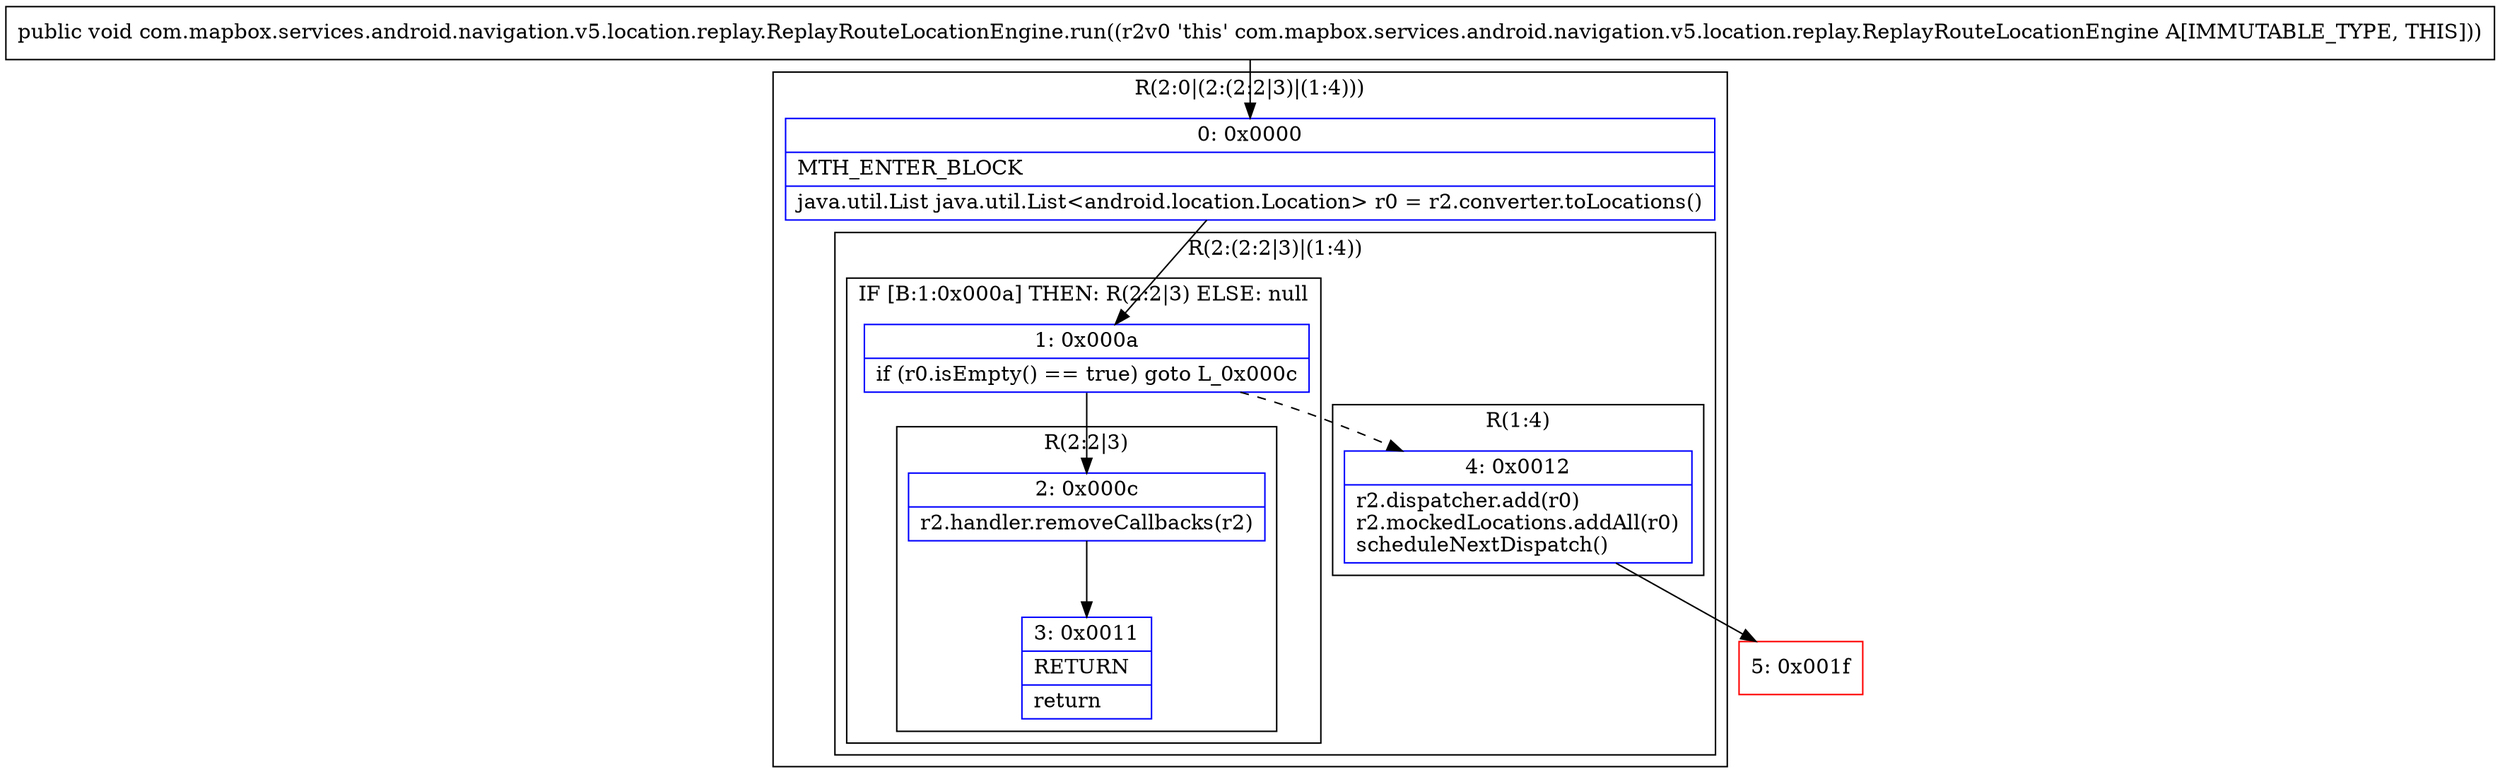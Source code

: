 digraph "CFG forcom.mapbox.services.android.navigation.v5.location.replay.ReplayRouteLocationEngine.run()V" {
subgraph cluster_Region_1304029768 {
label = "R(2:0|(2:(2:2|3)|(1:4)))";
node [shape=record,color=blue];
Node_0 [shape=record,label="{0\:\ 0x0000|MTH_ENTER_BLOCK\l|java.util.List java.util.List\<android.location.Location\> r0 = r2.converter.toLocations()\l}"];
subgraph cluster_Region_422820755 {
label = "R(2:(2:2|3)|(1:4))";
node [shape=record,color=blue];
subgraph cluster_IfRegion_510076078 {
label = "IF [B:1:0x000a] THEN: R(2:2|3) ELSE: null";
node [shape=record,color=blue];
Node_1 [shape=record,label="{1\:\ 0x000a|if (r0.isEmpty() == true) goto L_0x000c\l}"];
subgraph cluster_Region_1735593777 {
label = "R(2:2|3)";
node [shape=record,color=blue];
Node_2 [shape=record,label="{2\:\ 0x000c|r2.handler.removeCallbacks(r2)\l}"];
Node_3 [shape=record,label="{3\:\ 0x0011|RETURN\l|return\l}"];
}
}
subgraph cluster_Region_463992467 {
label = "R(1:4)";
node [shape=record,color=blue];
Node_4 [shape=record,label="{4\:\ 0x0012|r2.dispatcher.add(r0)\lr2.mockedLocations.addAll(r0)\lscheduleNextDispatch()\l}"];
}
}
}
Node_5 [shape=record,color=red,label="{5\:\ 0x001f}"];
MethodNode[shape=record,label="{public void com.mapbox.services.android.navigation.v5.location.replay.ReplayRouteLocationEngine.run((r2v0 'this' com.mapbox.services.android.navigation.v5.location.replay.ReplayRouteLocationEngine A[IMMUTABLE_TYPE, THIS])) }"];
MethodNode -> Node_0;
Node_0 -> Node_1;
Node_1 -> Node_2;
Node_1 -> Node_4[style=dashed];
Node_2 -> Node_3;
Node_4 -> Node_5;
}

